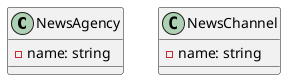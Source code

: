 @startuml observer_part_01_002

class NewsAgency{

    - name: string
}

class NewsChannel{

    - name: string
}

@enduml